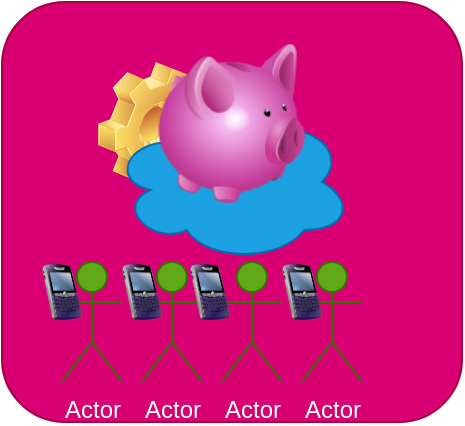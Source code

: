 <mxfile>
    <diagram id="dVBPJDV1bFR9rFKOtvQQ" name="Page-1">
        <mxGraphModel dx="821" dy="401" grid="1" gridSize="10" guides="1" tooltips="1" connect="1" arrows="1" fold="1" page="1" pageScale="1" pageWidth="827" pageHeight="1169" math="0" shadow="0">
            <root>
                <mxCell id="0"/>
                <mxCell id="1" parent="0"/>
                <mxCell id="2" value="" style="rounded=1;whiteSpace=wrap;html=1;fillColor=#d80073;fontColor=#ffffff;strokeColor=#A50040;" vertex="1" parent="1">
                    <mxGeometry x="310" y="190" width="230" height="210" as="geometry"/>
                </mxCell>
                <mxCell id="8" value="" style="shape=image;html=1;verticalLabelPosition=bottom;verticalAlign=top;imageAspect=1;aspect=fixed;image=img/clipart/Gear_128x128.png" vertex="1" parent="1">
                    <mxGeometry x="358" y="220" width="52" height="61" as="geometry"/>
                </mxCell>
                <mxCell id="3" value="" style="ellipse;shape=cloud;whiteSpace=wrap;html=1;fillColor=#1ba1e2;fontColor=#ffffff;strokeColor=#006EAF;" vertex="1" parent="1">
                    <mxGeometry x="365" y="240" width="120" height="80" as="geometry"/>
                </mxCell>
                <mxCell id="4" value="Actor" style="shape=umlActor;verticalLabelPosition=bottom;verticalAlign=top;html=1;outlineConnect=0;fillColor=#60a917;fontColor=#ffffff;strokeColor=#2D7600;" vertex="1" parent="1">
                    <mxGeometry x="340" y="320" width="30" height="60" as="geometry"/>
                </mxCell>
                <mxCell id="5" value="Actor" style="shape=umlActor;verticalLabelPosition=bottom;verticalAlign=top;html=1;outlineConnect=0;fillColor=#60a917;fontColor=#ffffff;strokeColor=#2D7600;" vertex="1" parent="1">
                    <mxGeometry x="380" y="320" width="30" height="60" as="geometry"/>
                </mxCell>
                <mxCell id="6" value="Actor" style="shape=umlActor;verticalLabelPosition=bottom;verticalAlign=top;html=1;outlineConnect=0;fillColor=#60a917;fontColor=#ffffff;strokeColor=#2D7600;" vertex="1" parent="1">
                    <mxGeometry x="420" y="320" width="30" height="60" as="geometry"/>
                </mxCell>
                <mxCell id="7" value="Actor" style="shape=umlActor;verticalLabelPosition=bottom;verticalAlign=top;html=1;outlineConnect=0;fillColor=#60a917;fontColor=#ffffff;strokeColor=#2D7600;" vertex="1" parent="1">
                    <mxGeometry x="460" y="320" width="30" height="60" as="geometry"/>
                </mxCell>
                <mxCell id="9" value="" style="image;html=1;image=img/lib/clip_art/finance/Piggy_Bank_128x128.png" vertex="1" parent="1">
                    <mxGeometry x="385" y="210.5" width="80" height="80" as="geometry"/>
                </mxCell>
                <mxCell id="12" value="" style="image;html=1;image=img/lib/clip_art/telecommunication/BlackBerry_128x128.png" vertex="1" parent="1">
                    <mxGeometry x="330" y="310" width="20" height="50" as="geometry"/>
                </mxCell>
                <mxCell id="13" value="" style="image;html=1;image=img/lib/clip_art/telecommunication/BlackBerry_128x128.png" vertex="1" parent="1">
                    <mxGeometry x="370" y="310" width="20" height="50" as="geometry"/>
                </mxCell>
                <mxCell id="14" value="" style="image;html=1;image=img/lib/clip_art/telecommunication/BlackBerry_128x128.png" vertex="1" parent="1">
                    <mxGeometry x="404" y="310" width="20" height="50" as="geometry"/>
                </mxCell>
                <mxCell id="15" value="" style="image;html=1;image=img/lib/clip_art/telecommunication/BlackBerry_128x128.png" vertex="1" parent="1">
                    <mxGeometry x="450" y="310" width="20" height="50" as="geometry"/>
                </mxCell>
            </root>
        </mxGraphModel>
    </diagram>
</mxfile>